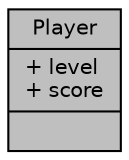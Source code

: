digraph "Player"
{
 // INTERACTIVE_SVG=YES
 // LATEX_PDF_SIZE
  bgcolor="transparent";
  edge [fontname="Helvetica",fontsize="10",labelfontname="Helvetica",labelfontsize="10"];
  node [fontname="Helvetica",fontsize="10",shape=record];
  Node1 [label="{Player\n|+ level\l+ score\l|}",height=0.2,width=0.4,color="black", fillcolor="grey75", style="filled", fontcolor="black",tooltip=" "];
}
